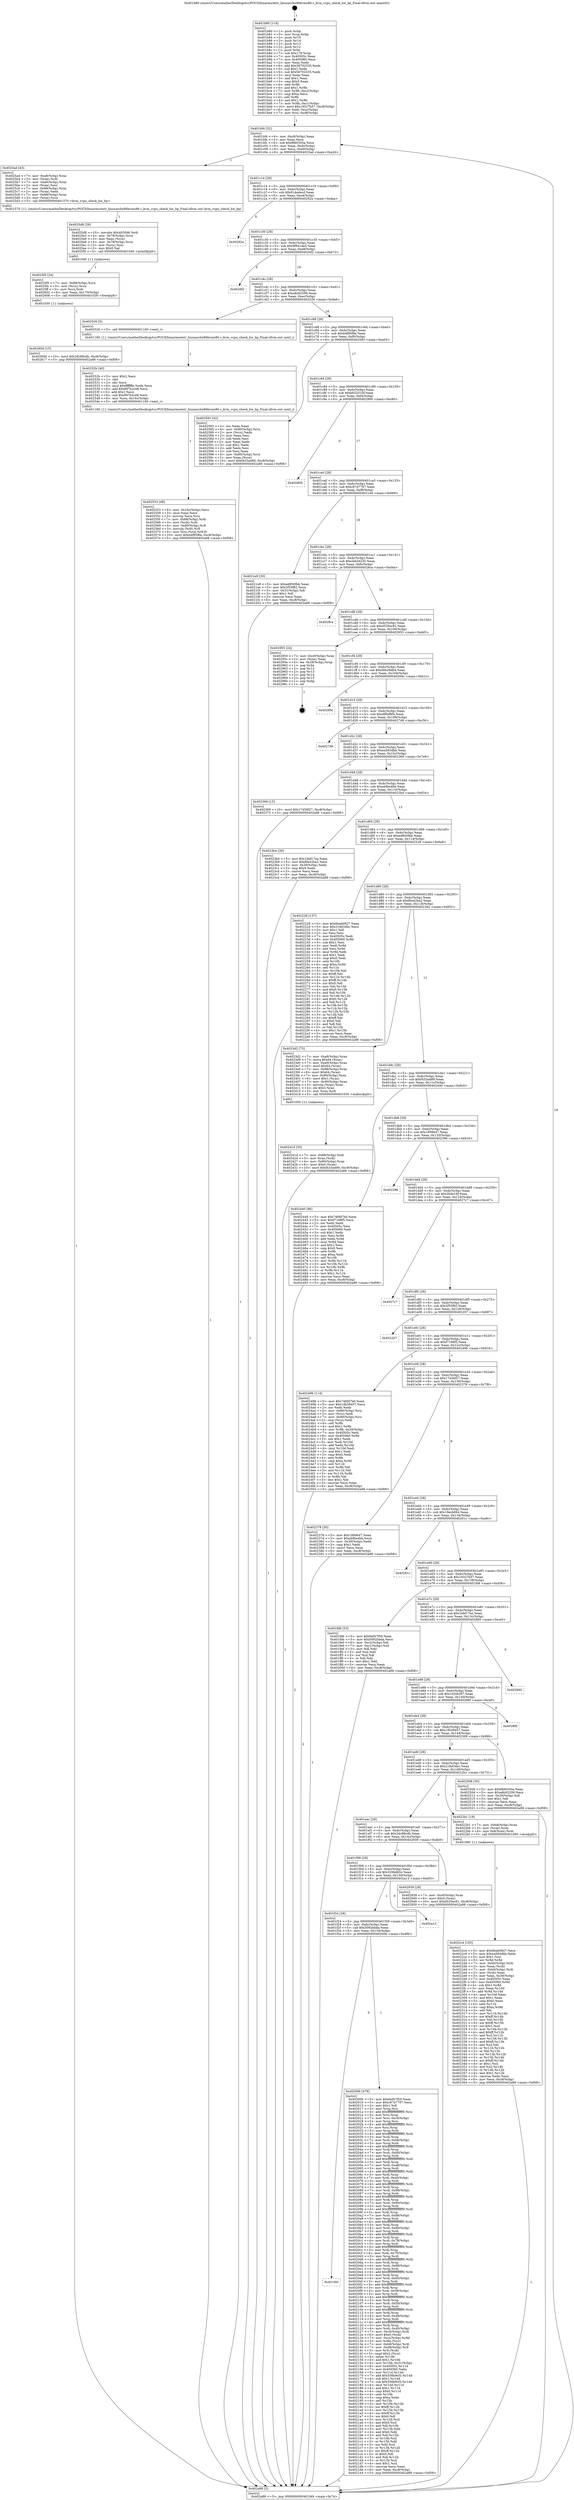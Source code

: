 digraph "0x401b80" {
  label = "0x401b80 (/mnt/c/Users/mathe/Desktop/tcc/POCII/binaries/extr_linuxarchx86kvmx86.c_kvm_vcpu_check_hw_bp_Final-ollvm.out::main(0))"
  labelloc = "t"
  node[shape=record]

  Entry [label="",width=0.3,height=0.3,shape=circle,fillcolor=black,style=filled]
  "0x401bf4" [label="{
     0x401bf4 [32]\l
     | [instrs]\l
     &nbsp;&nbsp;0x401bf4 \<+6\>: mov -0xc8(%rbp),%eax\l
     &nbsp;&nbsp;0x401bfa \<+2\>: mov %eax,%ecx\l
     &nbsp;&nbsp;0x401bfc \<+6\>: sub $0x8fd0350a,%ecx\l
     &nbsp;&nbsp;0x401c02 \<+6\>: mov %eax,-0xdc(%rbp)\l
     &nbsp;&nbsp;0x401c08 \<+6\>: mov %ecx,-0xe0(%rbp)\l
     &nbsp;&nbsp;0x401c0e \<+6\>: je 00000000004025ad \<main+0xa2d\>\l
  }"]
  "0x4025ad" [label="{
     0x4025ad [43]\l
     | [instrs]\l
     &nbsp;&nbsp;0x4025ad \<+7\>: mov -0xa8(%rbp),%rax\l
     &nbsp;&nbsp;0x4025b4 \<+3\>: mov (%rax),%rdi\l
     &nbsp;&nbsp;0x4025b7 \<+7\>: mov -0xa0(%rbp),%rax\l
     &nbsp;&nbsp;0x4025be \<+2\>: mov (%rax),%esi\l
     &nbsp;&nbsp;0x4025c0 \<+7\>: mov -0x98(%rbp),%rax\l
     &nbsp;&nbsp;0x4025c7 \<+2\>: mov (%rax),%edx\l
     &nbsp;&nbsp;0x4025c9 \<+7\>: mov -0x88(%rbp),%rax\l
     &nbsp;&nbsp;0x4025d0 \<+3\>: mov (%rax),%rcx\l
     &nbsp;&nbsp;0x4025d3 \<+5\>: call 0000000000401570 \<kvm_vcpu_check_hw_bp\>\l
     | [calls]\l
     &nbsp;&nbsp;0x401570 \{1\} (/mnt/c/Users/mathe/Desktop/tcc/POCII/binaries/extr_linuxarchx86kvmx86.c_kvm_vcpu_check_hw_bp_Final-ollvm.out::kvm_vcpu_check_hw_bp)\l
  }"]
  "0x401c14" [label="{
     0x401c14 [28]\l
     | [instrs]\l
     &nbsp;&nbsp;0x401c14 \<+5\>: jmp 0000000000401c19 \<main+0x99\>\l
     &nbsp;&nbsp;0x401c19 \<+6\>: mov -0xdc(%rbp),%eax\l
     &nbsp;&nbsp;0x401c1f \<+5\>: sub $0x914edecd,%eax\l
     &nbsp;&nbsp;0x401c24 \<+6\>: mov %eax,-0xe4(%rbp)\l
     &nbsp;&nbsp;0x401c2a \<+6\>: je 000000000040292a \<main+0xdaa\>\l
  }"]
  Exit [label="",width=0.3,height=0.3,shape=circle,fillcolor=black,style=filled,peripheries=2]
  "0x40292a" [label="{
     0x40292a\l
  }", style=dashed]
  "0x401c30" [label="{
     0x401c30 [28]\l
     | [instrs]\l
     &nbsp;&nbsp;0x401c30 \<+5\>: jmp 0000000000401c35 \<main+0xb5\>\l
     &nbsp;&nbsp;0x401c35 \<+6\>: mov -0xdc(%rbp),%eax\l
     &nbsp;&nbsp;0x401c3b \<+5\>: sub $0x9f941da5,%eax\l
     &nbsp;&nbsp;0x401c40 \<+6\>: mov %eax,-0xe8(%rbp)\l
     &nbsp;&nbsp;0x401c46 \<+6\>: je 00000000004026f2 \<main+0xb72\>\l
  }"]
  "0x40260d" [label="{
     0x40260d [15]\l
     | [instrs]\l
     &nbsp;&nbsp;0x40260d \<+10\>: movl $0x2dc88cdb,-0xc8(%rbp)\l
     &nbsp;&nbsp;0x402617 \<+5\>: jmp 0000000000402a88 \<main+0xf08\>\l
  }"]
  "0x4026f2" [label="{
     0x4026f2\l
  }", style=dashed]
  "0x401c4c" [label="{
     0x401c4c [28]\l
     | [instrs]\l
     &nbsp;&nbsp;0x401c4c \<+5\>: jmp 0000000000401c51 \<main+0xd1\>\l
     &nbsp;&nbsp;0x401c51 \<+6\>: mov -0xdc(%rbp),%eax\l
     &nbsp;&nbsp;0x401c57 \<+5\>: sub $0xa8c62299,%eax\l
     &nbsp;&nbsp;0x401c5c \<+6\>: mov %eax,-0xec(%rbp)\l
     &nbsp;&nbsp;0x401c62 \<+6\>: je 0000000000402526 \<main+0x9a6\>\l
  }"]
  "0x4025f5" [label="{
     0x4025f5 [24]\l
     | [instrs]\l
     &nbsp;&nbsp;0x4025f5 \<+7\>: mov -0x88(%rbp),%rcx\l
     &nbsp;&nbsp;0x4025fc \<+3\>: mov (%rcx),%rcx\l
     &nbsp;&nbsp;0x4025ff \<+3\>: mov %rcx,%rdi\l
     &nbsp;&nbsp;0x402602 \<+6\>: mov %eax,-0x170(%rbp)\l
     &nbsp;&nbsp;0x402608 \<+5\>: call 0000000000401030 \<free@plt\>\l
     | [calls]\l
     &nbsp;&nbsp;0x401030 \{1\} (unknown)\l
  }"]
  "0x402526" [label="{
     0x402526 [5]\l
     | [instrs]\l
     &nbsp;&nbsp;0x402526 \<+5\>: call 0000000000401160 \<next_i\>\l
     | [calls]\l
     &nbsp;&nbsp;0x401160 \{1\} (/mnt/c/Users/mathe/Desktop/tcc/POCII/binaries/extr_linuxarchx86kvmx86.c_kvm_vcpu_check_hw_bp_Final-ollvm.out::next_i)\l
  }"]
  "0x401c68" [label="{
     0x401c68 [28]\l
     | [instrs]\l
     &nbsp;&nbsp;0x401c68 \<+5\>: jmp 0000000000401c6d \<main+0xed\>\l
     &nbsp;&nbsp;0x401c6d \<+6\>: mov -0xdc(%rbp),%eax\l
     &nbsp;&nbsp;0x401c73 \<+5\>: sub $0xb4f95f6e,%eax\l
     &nbsp;&nbsp;0x401c78 \<+6\>: mov %eax,-0xf0(%rbp)\l
     &nbsp;&nbsp;0x401c7e \<+6\>: je 0000000000402583 \<main+0xa03\>\l
  }"]
  "0x4025d8" [label="{
     0x4025d8 [29]\l
     | [instrs]\l
     &nbsp;&nbsp;0x4025d8 \<+10\>: movabs $0x4030d6,%rdi\l
     &nbsp;&nbsp;0x4025e2 \<+4\>: mov -0x78(%rbp),%rcx\l
     &nbsp;&nbsp;0x4025e6 \<+2\>: mov %eax,(%rcx)\l
     &nbsp;&nbsp;0x4025e8 \<+4\>: mov -0x78(%rbp),%rcx\l
     &nbsp;&nbsp;0x4025ec \<+2\>: mov (%rcx),%esi\l
     &nbsp;&nbsp;0x4025ee \<+2\>: mov $0x0,%al\l
     &nbsp;&nbsp;0x4025f0 \<+5\>: call 0000000000401040 \<printf@plt\>\l
     | [calls]\l
     &nbsp;&nbsp;0x401040 \{1\} (unknown)\l
  }"]
  "0x402583" [label="{
     0x402583 [42]\l
     | [instrs]\l
     &nbsp;&nbsp;0x402583 \<+2\>: xor %eax,%eax\l
     &nbsp;&nbsp;0x402585 \<+4\>: mov -0x80(%rbp),%rcx\l
     &nbsp;&nbsp;0x402589 \<+2\>: mov (%rcx),%edx\l
     &nbsp;&nbsp;0x40258b \<+2\>: mov %eax,%esi\l
     &nbsp;&nbsp;0x40258d \<+2\>: sub %edx,%esi\l
     &nbsp;&nbsp;0x40258f \<+2\>: mov %eax,%edx\l
     &nbsp;&nbsp;0x402591 \<+3\>: sub $0x1,%edx\l
     &nbsp;&nbsp;0x402594 \<+2\>: add %edx,%esi\l
     &nbsp;&nbsp;0x402596 \<+2\>: sub %esi,%eax\l
     &nbsp;&nbsp;0x402598 \<+4\>: mov -0x80(%rbp),%rcx\l
     &nbsp;&nbsp;0x40259c \<+2\>: mov %eax,(%rcx)\l
     &nbsp;&nbsp;0x40259e \<+10\>: movl $0xf433a489,-0xc8(%rbp)\l
     &nbsp;&nbsp;0x4025a8 \<+5\>: jmp 0000000000402a88 \<main+0xf08\>\l
  }"]
  "0x401c84" [label="{
     0x401c84 [28]\l
     | [instrs]\l
     &nbsp;&nbsp;0x401c84 \<+5\>: jmp 0000000000401c89 \<main+0x109\>\l
     &nbsp;&nbsp;0x401c89 \<+6\>: mov -0xdc(%rbp),%eax\l
     &nbsp;&nbsp;0x401c8f \<+5\>: sub $0xbb32510f,%eax\l
     &nbsp;&nbsp;0x401c94 \<+6\>: mov %eax,-0xf4(%rbp)\l
     &nbsp;&nbsp;0x401c9a \<+6\>: je 0000000000402800 \<main+0xc80\>\l
  }"]
  "0x402553" [label="{
     0x402553 [48]\l
     | [instrs]\l
     &nbsp;&nbsp;0x402553 \<+6\>: mov -0x16c(%rbp),%ecx\l
     &nbsp;&nbsp;0x402559 \<+3\>: imul %eax,%ecx\l
     &nbsp;&nbsp;0x40255c \<+3\>: movslq %ecx,%rsi\l
     &nbsp;&nbsp;0x40255f \<+7\>: mov -0x88(%rbp),%rdi\l
     &nbsp;&nbsp;0x402566 \<+3\>: mov (%rdi),%rdi\l
     &nbsp;&nbsp;0x402569 \<+4\>: mov -0x80(%rbp),%r8\l
     &nbsp;&nbsp;0x40256d \<+3\>: movslq (%r8),%r8\l
     &nbsp;&nbsp;0x402570 \<+4\>: mov %rsi,(%rdi,%r8,8)\l
     &nbsp;&nbsp;0x402574 \<+10\>: movl $0xb4f95f6e,-0xc8(%rbp)\l
     &nbsp;&nbsp;0x40257e \<+5\>: jmp 0000000000402a88 \<main+0xf08\>\l
  }"]
  "0x402800" [label="{
     0x402800\l
  }", style=dashed]
  "0x401ca0" [label="{
     0x401ca0 [28]\l
     | [instrs]\l
     &nbsp;&nbsp;0x401ca0 \<+5\>: jmp 0000000000401ca5 \<main+0x125\>\l
     &nbsp;&nbsp;0x401ca5 \<+6\>: mov -0xdc(%rbp),%eax\l
     &nbsp;&nbsp;0x401cab \<+5\>: sub $0xc87d7797,%eax\l
     &nbsp;&nbsp;0x401cb0 \<+6\>: mov %eax,-0xf8(%rbp)\l
     &nbsp;&nbsp;0x401cb6 \<+6\>: je 00000000004021e9 \<main+0x669\>\l
  }"]
  "0x40252b" [label="{
     0x40252b [40]\l
     | [instrs]\l
     &nbsp;&nbsp;0x40252b \<+5\>: mov $0x2,%ecx\l
     &nbsp;&nbsp;0x402530 \<+1\>: cltd\l
     &nbsp;&nbsp;0x402531 \<+2\>: idiv %ecx\l
     &nbsp;&nbsp;0x402533 \<+6\>: imul $0xfffffffe,%edx,%ecx\l
     &nbsp;&nbsp;0x402539 \<+6\>: add $0x897b2c08,%ecx\l
     &nbsp;&nbsp;0x40253f \<+3\>: add $0x1,%ecx\l
     &nbsp;&nbsp;0x402542 \<+6\>: sub $0x897b2c08,%ecx\l
     &nbsp;&nbsp;0x402548 \<+6\>: mov %ecx,-0x16c(%rbp)\l
     &nbsp;&nbsp;0x40254e \<+5\>: call 0000000000401160 \<next_i\>\l
     | [calls]\l
     &nbsp;&nbsp;0x401160 \{1\} (/mnt/c/Users/mathe/Desktop/tcc/POCII/binaries/extr_linuxarchx86kvmx86.c_kvm_vcpu_check_hw_bp_Final-ollvm.out::next_i)\l
  }"]
  "0x4021e9" [label="{
     0x4021e9 [30]\l
     | [instrs]\l
     &nbsp;&nbsp;0x4021e9 \<+5\>: mov $0xed850fbb,%eax\l
     &nbsp;&nbsp;0x4021ee \<+5\>: mov $0x2f55f82,%ecx\l
     &nbsp;&nbsp;0x4021f3 \<+3\>: mov -0x31(%rbp),%dl\l
     &nbsp;&nbsp;0x4021f6 \<+3\>: test $0x1,%dl\l
     &nbsp;&nbsp;0x4021f9 \<+3\>: cmovne %ecx,%eax\l
     &nbsp;&nbsp;0x4021fc \<+6\>: mov %eax,-0xc8(%rbp)\l
     &nbsp;&nbsp;0x402202 \<+5\>: jmp 0000000000402a88 \<main+0xf08\>\l
  }"]
  "0x401cbc" [label="{
     0x401cbc [28]\l
     | [instrs]\l
     &nbsp;&nbsp;0x401cbc \<+5\>: jmp 0000000000401cc1 \<main+0x141\>\l
     &nbsp;&nbsp;0x401cc1 \<+6\>: mov -0xdc(%rbp),%eax\l
     &nbsp;&nbsp;0x401cc7 \<+5\>: sub $0xcbb54235,%eax\l
     &nbsp;&nbsp;0x401ccc \<+6\>: mov %eax,-0xfc(%rbp)\l
     &nbsp;&nbsp;0x401cd2 \<+6\>: je 00000000004028ca \<main+0xd4a\>\l
  }"]
  "0x40241d" [label="{
     0x40241d [35]\l
     | [instrs]\l
     &nbsp;&nbsp;0x40241d \<+7\>: mov -0x88(%rbp),%rdi\l
     &nbsp;&nbsp;0x402424 \<+3\>: mov %rax,(%rdi)\l
     &nbsp;&nbsp;0x402427 \<+4\>: mov -0x80(%rbp),%rax\l
     &nbsp;&nbsp;0x40242b \<+6\>: movl $0x0,(%rax)\l
     &nbsp;&nbsp;0x402431 \<+10\>: movl $0xf433a489,-0xc8(%rbp)\l
     &nbsp;&nbsp;0x40243b \<+5\>: jmp 0000000000402a88 \<main+0xf08\>\l
  }"]
  "0x4028ca" [label="{
     0x4028ca\l
  }", style=dashed]
  "0x401cd8" [label="{
     0x401cd8 [28]\l
     | [instrs]\l
     &nbsp;&nbsp;0x401cd8 \<+5\>: jmp 0000000000401cdd \<main+0x15d\>\l
     &nbsp;&nbsp;0x401cdd \<+6\>: mov -0xdc(%rbp),%eax\l
     &nbsp;&nbsp;0x401ce3 \<+5\>: sub $0xd535ec81,%eax\l
     &nbsp;&nbsp;0x401ce8 \<+6\>: mov %eax,-0x100(%rbp)\l
     &nbsp;&nbsp;0x401cee \<+6\>: je 0000000000402955 \<main+0xdd5\>\l
  }"]
  "0x4022c4" [label="{
     0x4022c4 [165]\l
     | [instrs]\l
     &nbsp;&nbsp;0x4022c4 \<+5\>: mov $0x6bab0927,%ecx\l
     &nbsp;&nbsp;0x4022c9 \<+5\>: mov $0xea583dbb,%edx\l
     &nbsp;&nbsp;0x4022ce \<+3\>: mov $0x1,%sil\l
     &nbsp;&nbsp;0x4022d1 \<+3\>: xor %r8d,%r8d\l
     &nbsp;&nbsp;0x4022d4 \<+7\>: mov -0xb0(%rbp),%rdi\l
     &nbsp;&nbsp;0x4022db \<+2\>: mov %eax,(%rdi)\l
     &nbsp;&nbsp;0x4022dd \<+7\>: mov -0xb0(%rbp),%rdi\l
     &nbsp;&nbsp;0x4022e4 \<+2\>: mov (%rdi),%eax\l
     &nbsp;&nbsp;0x4022e6 \<+3\>: mov %eax,-0x30(%rbp)\l
     &nbsp;&nbsp;0x4022e9 \<+7\>: mov 0x40505c,%eax\l
     &nbsp;&nbsp;0x4022f0 \<+8\>: mov 0x405060,%r9d\l
     &nbsp;&nbsp;0x4022f8 \<+4\>: sub $0x1,%r8d\l
     &nbsp;&nbsp;0x4022fc \<+3\>: mov %eax,%r10d\l
     &nbsp;&nbsp;0x4022ff \<+3\>: add %r8d,%r10d\l
     &nbsp;&nbsp;0x402302 \<+4\>: imul %r10d,%eax\l
     &nbsp;&nbsp;0x402306 \<+3\>: and $0x1,%eax\l
     &nbsp;&nbsp;0x402309 \<+3\>: cmp $0x0,%eax\l
     &nbsp;&nbsp;0x40230c \<+4\>: sete %r11b\l
     &nbsp;&nbsp;0x402310 \<+4\>: cmp $0xa,%r9d\l
     &nbsp;&nbsp;0x402314 \<+3\>: setl %bl\l
     &nbsp;&nbsp;0x402317 \<+3\>: mov %r11b,%r14b\l
     &nbsp;&nbsp;0x40231a \<+4\>: xor $0xff,%r14b\l
     &nbsp;&nbsp;0x40231e \<+3\>: mov %bl,%r15b\l
     &nbsp;&nbsp;0x402321 \<+4\>: xor $0xff,%r15b\l
     &nbsp;&nbsp;0x402325 \<+4\>: xor $0x1,%sil\l
     &nbsp;&nbsp;0x402329 \<+3\>: mov %r14b,%r12b\l
     &nbsp;&nbsp;0x40232c \<+4\>: and $0xff,%r12b\l
     &nbsp;&nbsp;0x402330 \<+3\>: and %sil,%r11b\l
     &nbsp;&nbsp;0x402333 \<+3\>: mov %r15b,%r13b\l
     &nbsp;&nbsp;0x402336 \<+4\>: and $0xff,%r13b\l
     &nbsp;&nbsp;0x40233a \<+3\>: and %sil,%bl\l
     &nbsp;&nbsp;0x40233d \<+3\>: or %r11b,%r12b\l
     &nbsp;&nbsp;0x402340 \<+3\>: or %bl,%r13b\l
     &nbsp;&nbsp;0x402343 \<+3\>: xor %r13b,%r12b\l
     &nbsp;&nbsp;0x402346 \<+3\>: or %r15b,%r14b\l
     &nbsp;&nbsp;0x402349 \<+4\>: xor $0xff,%r14b\l
     &nbsp;&nbsp;0x40234d \<+4\>: or $0x1,%sil\l
     &nbsp;&nbsp;0x402351 \<+3\>: and %sil,%r14b\l
     &nbsp;&nbsp;0x402354 \<+3\>: or %r14b,%r12b\l
     &nbsp;&nbsp;0x402357 \<+4\>: test $0x1,%r12b\l
     &nbsp;&nbsp;0x40235b \<+3\>: cmovne %edx,%ecx\l
     &nbsp;&nbsp;0x40235e \<+6\>: mov %ecx,-0xc8(%rbp)\l
     &nbsp;&nbsp;0x402364 \<+5\>: jmp 0000000000402a88 \<main+0xf08\>\l
  }"]
  "0x402955" [label="{
     0x402955 [24]\l
     | [instrs]\l
     &nbsp;&nbsp;0x402955 \<+7\>: mov -0xc0(%rbp),%rax\l
     &nbsp;&nbsp;0x40295c \<+2\>: mov (%rax),%eax\l
     &nbsp;&nbsp;0x40295e \<+4\>: lea -0x28(%rbp),%rsp\l
     &nbsp;&nbsp;0x402962 \<+1\>: pop %rbx\l
     &nbsp;&nbsp;0x402963 \<+2\>: pop %r12\l
     &nbsp;&nbsp;0x402965 \<+2\>: pop %r13\l
     &nbsp;&nbsp;0x402967 \<+2\>: pop %r14\l
     &nbsp;&nbsp;0x402969 \<+2\>: pop %r15\l
     &nbsp;&nbsp;0x40296b \<+1\>: pop %rbp\l
     &nbsp;&nbsp;0x40296c \<+1\>: ret\l
  }"]
  "0x401cf4" [label="{
     0x401cf4 [28]\l
     | [instrs]\l
     &nbsp;&nbsp;0x401cf4 \<+5\>: jmp 0000000000401cf9 \<main+0x179\>\l
     &nbsp;&nbsp;0x401cf9 \<+6\>: mov -0xdc(%rbp),%eax\l
     &nbsp;&nbsp;0x401cff \<+5\>: sub $0xd6b28db4,%eax\l
     &nbsp;&nbsp;0x401d04 \<+6\>: mov %eax,-0x104(%rbp)\l
     &nbsp;&nbsp;0x401d0a \<+6\>: je 000000000040269c \<main+0xb1c\>\l
  }"]
  "0x401f40" [label="{
     0x401f40\l
  }", style=dashed]
  "0x40269c" [label="{
     0x40269c\l
  }", style=dashed]
  "0x401d10" [label="{
     0x401d10 [28]\l
     | [instrs]\l
     &nbsp;&nbsp;0x401d10 \<+5\>: jmp 0000000000401d15 \<main+0x195\>\l
     &nbsp;&nbsp;0x401d15 \<+6\>: mov -0xdc(%rbp),%eax\l
     &nbsp;&nbsp;0x401d1b \<+5\>: sub $0xdf0bf8f4,%eax\l
     &nbsp;&nbsp;0x401d20 \<+6\>: mov %eax,-0x108(%rbp)\l
     &nbsp;&nbsp;0x401d26 \<+6\>: je 00000000004027d6 \<main+0xc56\>\l
  }"]
  "0x40200b" [label="{
     0x40200b [478]\l
     | [instrs]\l
     &nbsp;&nbsp;0x40200b \<+5\>: mov $0x6ef47f59,%eax\l
     &nbsp;&nbsp;0x402010 \<+5\>: mov $0xc87d7797,%ecx\l
     &nbsp;&nbsp;0x402015 \<+2\>: mov $0x1,%dl\l
     &nbsp;&nbsp;0x402017 \<+3\>: mov %rsp,%rsi\l
     &nbsp;&nbsp;0x40201a \<+4\>: add $0xfffffffffffffff0,%rsi\l
     &nbsp;&nbsp;0x40201e \<+3\>: mov %rsi,%rsp\l
     &nbsp;&nbsp;0x402021 \<+7\>: mov %rsi,-0xc0(%rbp)\l
     &nbsp;&nbsp;0x402028 \<+3\>: mov %rsp,%rsi\l
     &nbsp;&nbsp;0x40202b \<+4\>: add $0xfffffffffffffff0,%rsi\l
     &nbsp;&nbsp;0x40202f \<+3\>: mov %rsi,%rsp\l
     &nbsp;&nbsp;0x402032 \<+3\>: mov %rsp,%rdi\l
     &nbsp;&nbsp;0x402035 \<+4\>: add $0xfffffffffffffff0,%rdi\l
     &nbsp;&nbsp;0x402039 \<+3\>: mov %rdi,%rsp\l
     &nbsp;&nbsp;0x40203c \<+7\>: mov %rdi,-0xb8(%rbp)\l
     &nbsp;&nbsp;0x402043 \<+3\>: mov %rsp,%rdi\l
     &nbsp;&nbsp;0x402046 \<+4\>: add $0xfffffffffffffff0,%rdi\l
     &nbsp;&nbsp;0x40204a \<+3\>: mov %rdi,%rsp\l
     &nbsp;&nbsp;0x40204d \<+7\>: mov %rdi,-0xb0(%rbp)\l
     &nbsp;&nbsp;0x402054 \<+3\>: mov %rsp,%rdi\l
     &nbsp;&nbsp;0x402057 \<+4\>: add $0xfffffffffffffff0,%rdi\l
     &nbsp;&nbsp;0x40205b \<+3\>: mov %rdi,%rsp\l
     &nbsp;&nbsp;0x40205e \<+7\>: mov %rdi,-0xa8(%rbp)\l
     &nbsp;&nbsp;0x402065 \<+3\>: mov %rsp,%rdi\l
     &nbsp;&nbsp;0x402068 \<+4\>: add $0xfffffffffffffff0,%rdi\l
     &nbsp;&nbsp;0x40206c \<+3\>: mov %rdi,%rsp\l
     &nbsp;&nbsp;0x40206f \<+7\>: mov %rdi,-0xa0(%rbp)\l
     &nbsp;&nbsp;0x402076 \<+3\>: mov %rsp,%rdi\l
     &nbsp;&nbsp;0x402079 \<+4\>: add $0xfffffffffffffff0,%rdi\l
     &nbsp;&nbsp;0x40207d \<+3\>: mov %rdi,%rsp\l
     &nbsp;&nbsp;0x402080 \<+7\>: mov %rdi,-0x98(%rbp)\l
     &nbsp;&nbsp;0x402087 \<+3\>: mov %rsp,%rdi\l
     &nbsp;&nbsp;0x40208a \<+4\>: add $0xfffffffffffffff0,%rdi\l
     &nbsp;&nbsp;0x40208e \<+3\>: mov %rdi,%rsp\l
     &nbsp;&nbsp;0x402091 \<+7\>: mov %rdi,-0x90(%rbp)\l
     &nbsp;&nbsp;0x402098 \<+3\>: mov %rsp,%rdi\l
     &nbsp;&nbsp;0x40209b \<+4\>: add $0xfffffffffffffff0,%rdi\l
     &nbsp;&nbsp;0x40209f \<+3\>: mov %rdi,%rsp\l
     &nbsp;&nbsp;0x4020a2 \<+7\>: mov %rdi,-0x88(%rbp)\l
     &nbsp;&nbsp;0x4020a9 \<+3\>: mov %rsp,%rdi\l
     &nbsp;&nbsp;0x4020ac \<+4\>: add $0xfffffffffffffff0,%rdi\l
     &nbsp;&nbsp;0x4020b0 \<+3\>: mov %rdi,%rsp\l
     &nbsp;&nbsp;0x4020b3 \<+4\>: mov %rdi,-0x80(%rbp)\l
     &nbsp;&nbsp;0x4020b7 \<+3\>: mov %rsp,%rdi\l
     &nbsp;&nbsp;0x4020ba \<+4\>: add $0xfffffffffffffff0,%rdi\l
     &nbsp;&nbsp;0x4020be \<+3\>: mov %rdi,%rsp\l
     &nbsp;&nbsp;0x4020c1 \<+4\>: mov %rdi,-0x78(%rbp)\l
     &nbsp;&nbsp;0x4020c5 \<+3\>: mov %rsp,%rdi\l
     &nbsp;&nbsp;0x4020c8 \<+4\>: add $0xfffffffffffffff0,%rdi\l
     &nbsp;&nbsp;0x4020cc \<+3\>: mov %rdi,%rsp\l
     &nbsp;&nbsp;0x4020cf \<+4\>: mov %rdi,-0x70(%rbp)\l
     &nbsp;&nbsp;0x4020d3 \<+3\>: mov %rsp,%rdi\l
     &nbsp;&nbsp;0x4020d6 \<+4\>: add $0xfffffffffffffff0,%rdi\l
     &nbsp;&nbsp;0x4020da \<+3\>: mov %rdi,%rsp\l
     &nbsp;&nbsp;0x4020dd \<+4\>: mov %rdi,-0x68(%rbp)\l
     &nbsp;&nbsp;0x4020e1 \<+3\>: mov %rsp,%rdi\l
     &nbsp;&nbsp;0x4020e4 \<+4\>: add $0xfffffffffffffff0,%rdi\l
     &nbsp;&nbsp;0x4020e8 \<+3\>: mov %rdi,%rsp\l
     &nbsp;&nbsp;0x4020eb \<+4\>: mov %rdi,-0x60(%rbp)\l
     &nbsp;&nbsp;0x4020ef \<+3\>: mov %rsp,%rdi\l
     &nbsp;&nbsp;0x4020f2 \<+4\>: add $0xfffffffffffffff0,%rdi\l
     &nbsp;&nbsp;0x4020f6 \<+3\>: mov %rdi,%rsp\l
     &nbsp;&nbsp;0x4020f9 \<+4\>: mov %rdi,-0x58(%rbp)\l
     &nbsp;&nbsp;0x4020fd \<+3\>: mov %rsp,%rdi\l
     &nbsp;&nbsp;0x402100 \<+4\>: add $0xfffffffffffffff0,%rdi\l
     &nbsp;&nbsp;0x402104 \<+3\>: mov %rdi,%rsp\l
     &nbsp;&nbsp;0x402107 \<+4\>: mov %rdi,-0x50(%rbp)\l
     &nbsp;&nbsp;0x40210b \<+3\>: mov %rsp,%rdi\l
     &nbsp;&nbsp;0x40210e \<+4\>: add $0xfffffffffffffff0,%rdi\l
     &nbsp;&nbsp;0x402112 \<+3\>: mov %rdi,%rsp\l
     &nbsp;&nbsp;0x402115 \<+4\>: mov %rdi,-0x48(%rbp)\l
     &nbsp;&nbsp;0x402119 \<+3\>: mov %rsp,%rdi\l
     &nbsp;&nbsp;0x40211c \<+4\>: add $0xfffffffffffffff0,%rdi\l
     &nbsp;&nbsp;0x402120 \<+3\>: mov %rdi,%rsp\l
     &nbsp;&nbsp;0x402123 \<+4\>: mov %rdi,-0x40(%rbp)\l
     &nbsp;&nbsp;0x402127 \<+7\>: mov -0xc0(%rbp),%rdi\l
     &nbsp;&nbsp;0x40212e \<+6\>: movl $0x0,(%rdi)\l
     &nbsp;&nbsp;0x402134 \<+7\>: mov -0xcc(%rbp),%r8d\l
     &nbsp;&nbsp;0x40213b \<+3\>: mov %r8d,(%rsi)\l
     &nbsp;&nbsp;0x40213e \<+7\>: mov -0xb8(%rbp),%rdi\l
     &nbsp;&nbsp;0x402145 \<+7\>: mov -0xd8(%rbp),%r9\l
     &nbsp;&nbsp;0x40214c \<+3\>: mov %r9,(%rdi)\l
     &nbsp;&nbsp;0x40214f \<+3\>: cmpl $0x2,(%rsi)\l
     &nbsp;&nbsp;0x402152 \<+4\>: setne %r10b\l
     &nbsp;&nbsp;0x402156 \<+4\>: and $0x1,%r10b\l
     &nbsp;&nbsp;0x40215a \<+4\>: mov %r10b,-0x31(%rbp)\l
     &nbsp;&nbsp;0x40215e \<+8\>: mov 0x40505c,%r11d\l
     &nbsp;&nbsp;0x402166 \<+7\>: mov 0x405060,%ebx\l
     &nbsp;&nbsp;0x40216d \<+3\>: mov %r11d,%r14d\l
     &nbsp;&nbsp;0x402170 \<+7\>: add $0x556b9cf3,%r14d\l
     &nbsp;&nbsp;0x402177 \<+4\>: sub $0x1,%r14d\l
     &nbsp;&nbsp;0x40217b \<+7\>: sub $0x556b9cf3,%r14d\l
     &nbsp;&nbsp;0x402182 \<+4\>: imul %r14d,%r11d\l
     &nbsp;&nbsp;0x402186 \<+4\>: and $0x1,%r11d\l
     &nbsp;&nbsp;0x40218a \<+4\>: cmp $0x0,%r11d\l
     &nbsp;&nbsp;0x40218e \<+4\>: sete %r10b\l
     &nbsp;&nbsp;0x402192 \<+3\>: cmp $0xa,%ebx\l
     &nbsp;&nbsp;0x402195 \<+4\>: setl %r15b\l
     &nbsp;&nbsp;0x402199 \<+3\>: mov %r10b,%r12b\l
     &nbsp;&nbsp;0x40219c \<+4\>: xor $0xff,%r12b\l
     &nbsp;&nbsp;0x4021a0 \<+3\>: mov %r15b,%r13b\l
     &nbsp;&nbsp;0x4021a3 \<+4\>: xor $0xff,%r13b\l
     &nbsp;&nbsp;0x4021a7 \<+3\>: xor $0x0,%dl\l
     &nbsp;&nbsp;0x4021aa \<+3\>: mov %r12b,%sil\l
     &nbsp;&nbsp;0x4021ad \<+4\>: and $0x0,%sil\l
     &nbsp;&nbsp;0x4021b1 \<+3\>: and %dl,%r10b\l
     &nbsp;&nbsp;0x4021b4 \<+3\>: mov %r13b,%dil\l
     &nbsp;&nbsp;0x4021b7 \<+4\>: and $0x0,%dil\l
     &nbsp;&nbsp;0x4021bb \<+3\>: and %dl,%r15b\l
     &nbsp;&nbsp;0x4021be \<+3\>: or %r10b,%sil\l
     &nbsp;&nbsp;0x4021c1 \<+3\>: or %r15b,%dil\l
     &nbsp;&nbsp;0x4021c4 \<+3\>: xor %dil,%sil\l
     &nbsp;&nbsp;0x4021c7 \<+3\>: or %r13b,%r12b\l
     &nbsp;&nbsp;0x4021ca \<+4\>: xor $0xff,%r12b\l
     &nbsp;&nbsp;0x4021ce \<+3\>: or $0x0,%dl\l
     &nbsp;&nbsp;0x4021d1 \<+3\>: and %dl,%r12b\l
     &nbsp;&nbsp;0x4021d4 \<+3\>: or %r12b,%sil\l
     &nbsp;&nbsp;0x4021d7 \<+4\>: test $0x1,%sil\l
     &nbsp;&nbsp;0x4021db \<+3\>: cmovne %ecx,%eax\l
     &nbsp;&nbsp;0x4021de \<+6\>: mov %eax,-0xc8(%rbp)\l
     &nbsp;&nbsp;0x4021e4 \<+5\>: jmp 0000000000402a88 \<main+0xf08\>\l
  }"]
  "0x4027d6" [label="{
     0x4027d6\l
  }", style=dashed]
  "0x401d2c" [label="{
     0x401d2c [28]\l
     | [instrs]\l
     &nbsp;&nbsp;0x401d2c \<+5\>: jmp 0000000000401d31 \<main+0x1b1\>\l
     &nbsp;&nbsp;0x401d31 \<+6\>: mov -0xdc(%rbp),%eax\l
     &nbsp;&nbsp;0x401d37 \<+5\>: sub $0xea583dbb,%eax\l
     &nbsp;&nbsp;0x401d3c \<+6\>: mov %eax,-0x10c(%rbp)\l
     &nbsp;&nbsp;0x401d42 \<+6\>: je 0000000000402369 \<main+0x7e9\>\l
  }"]
  "0x401f24" [label="{
     0x401f24 [28]\l
     | [instrs]\l
     &nbsp;&nbsp;0x401f24 \<+5\>: jmp 0000000000401f29 \<main+0x3a9\>\l
     &nbsp;&nbsp;0x401f29 \<+6\>: mov -0xdc(%rbp),%eax\l
     &nbsp;&nbsp;0x401f2f \<+5\>: sub $0x5092bbda,%eax\l
     &nbsp;&nbsp;0x401f34 \<+6\>: mov %eax,-0x154(%rbp)\l
     &nbsp;&nbsp;0x401f3a \<+6\>: je 000000000040200b \<main+0x48b\>\l
  }"]
  "0x402369" [label="{
     0x402369 [15]\l
     | [instrs]\l
     &nbsp;&nbsp;0x402369 \<+10\>: movl $0x17456f27,-0xc8(%rbp)\l
     &nbsp;&nbsp;0x402373 \<+5\>: jmp 0000000000402a88 \<main+0xf08\>\l
  }"]
  "0x401d48" [label="{
     0x401d48 [28]\l
     | [instrs]\l
     &nbsp;&nbsp;0x401d48 \<+5\>: jmp 0000000000401d4d \<main+0x1cd\>\l
     &nbsp;&nbsp;0x401d4d \<+6\>: mov -0xdc(%rbp),%eax\l
     &nbsp;&nbsp;0x401d53 \<+5\>: sub $0xebfbe4bb,%eax\l
     &nbsp;&nbsp;0x401d58 \<+6\>: mov %eax,-0x110(%rbp)\l
     &nbsp;&nbsp;0x401d5e \<+6\>: je 00000000004023b4 \<main+0x834\>\l
  }"]
  "0x402a13" [label="{
     0x402a13\l
  }", style=dashed]
  "0x4023b4" [label="{
     0x4023b4 [30]\l
     | [instrs]\l
     &nbsp;&nbsp;0x4023b4 \<+5\>: mov $0x1bbf17ea,%eax\l
     &nbsp;&nbsp;0x4023b9 \<+5\>: mov $0xf0e42ba2,%ecx\l
     &nbsp;&nbsp;0x4023be \<+3\>: mov -0x30(%rbp),%edx\l
     &nbsp;&nbsp;0x4023c1 \<+3\>: cmp $0x0,%edx\l
     &nbsp;&nbsp;0x4023c4 \<+3\>: cmove %ecx,%eax\l
     &nbsp;&nbsp;0x4023c7 \<+6\>: mov %eax,-0xc8(%rbp)\l
     &nbsp;&nbsp;0x4023cd \<+5\>: jmp 0000000000402a88 \<main+0xf08\>\l
  }"]
  "0x401d64" [label="{
     0x401d64 [28]\l
     | [instrs]\l
     &nbsp;&nbsp;0x401d64 \<+5\>: jmp 0000000000401d69 \<main+0x1e9\>\l
     &nbsp;&nbsp;0x401d69 \<+6\>: mov -0xdc(%rbp),%eax\l
     &nbsp;&nbsp;0x401d6f \<+5\>: sub $0xed850fbb,%eax\l
     &nbsp;&nbsp;0x401d74 \<+6\>: mov %eax,-0x114(%rbp)\l
     &nbsp;&nbsp;0x401d7a \<+6\>: je 0000000000402228 \<main+0x6a8\>\l
  }"]
  "0x401f08" [label="{
     0x401f08 [28]\l
     | [instrs]\l
     &nbsp;&nbsp;0x401f08 \<+5\>: jmp 0000000000401f0d \<main+0x38d\>\l
     &nbsp;&nbsp;0x401f0d \<+6\>: mov -0xdc(%rbp),%eax\l
     &nbsp;&nbsp;0x401f13 \<+5\>: sub $0x329bdb5c,%eax\l
     &nbsp;&nbsp;0x401f18 \<+6\>: mov %eax,-0x150(%rbp)\l
     &nbsp;&nbsp;0x401f1e \<+6\>: je 0000000000402a13 \<main+0xe93\>\l
  }"]
  "0x402228" [label="{
     0x402228 [137]\l
     | [instrs]\l
     &nbsp;&nbsp;0x402228 \<+5\>: mov $0x6bab0927,%eax\l
     &nbsp;&nbsp;0x40222d \<+5\>: mov $0x218d34bc,%ecx\l
     &nbsp;&nbsp;0x402232 \<+2\>: mov $0x1,%dl\l
     &nbsp;&nbsp;0x402234 \<+2\>: xor %esi,%esi\l
     &nbsp;&nbsp;0x402236 \<+7\>: mov 0x40505c,%edi\l
     &nbsp;&nbsp;0x40223d \<+8\>: mov 0x405060,%r8d\l
     &nbsp;&nbsp;0x402245 \<+3\>: sub $0x1,%esi\l
     &nbsp;&nbsp;0x402248 \<+3\>: mov %edi,%r9d\l
     &nbsp;&nbsp;0x40224b \<+3\>: add %esi,%r9d\l
     &nbsp;&nbsp;0x40224e \<+4\>: imul %r9d,%edi\l
     &nbsp;&nbsp;0x402252 \<+3\>: and $0x1,%edi\l
     &nbsp;&nbsp;0x402255 \<+3\>: cmp $0x0,%edi\l
     &nbsp;&nbsp;0x402258 \<+4\>: sete %r10b\l
     &nbsp;&nbsp;0x40225c \<+4\>: cmp $0xa,%r8d\l
     &nbsp;&nbsp;0x402260 \<+4\>: setl %r11b\l
     &nbsp;&nbsp;0x402264 \<+3\>: mov %r10b,%bl\l
     &nbsp;&nbsp;0x402267 \<+3\>: xor $0xff,%bl\l
     &nbsp;&nbsp;0x40226a \<+3\>: mov %r11b,%r14b\l
     &nbsp;&nbsp;0x40226d \<+4\>: xor $0xff,%r14b\l
     &nbsp;&nbsp;0x402271 \<+3\>: xor $0x0,%dl\l
     &nbsp;&nbsp;0x402274 \<+3\>: mov %bl,%r15b\l
     &nbsp;&nbsp;0x402277 \<+4\>: and $0x0,%r15b\l
     &nbsp;&nbsp;0x40227b \<+3\>: and %dl,%r10b\l
     &nbsp;&nbsp;0x40227e \<+3\>: mov %r14b,%r12b\l
     &nbsp;&nbsp;0x402281 \<+4\>: and $0x0,%r12b\l
     &nbsp;&nbsp;0x402285 \<+3\>: and %dl,%r11b\l
     &nbsp;&nbsp;0x402288 \<+3\>: or %r10b,%r15b\l
     &nbsp;&nbsp;0x40228b \<+3\>: or %r11b,%r12b\l
     &nbsp;&nbsp;0x40228e \<+3\>: xor %r12b,%r15b\l
     &nbsp;&nbsp;0x402291 \<+3\>: or %r14b,%bl\l
     &nbsp;&nbsp;0x402294 \<+3\>: xor $0xff,%bl\l
     &nbsp;&nbsp;0x402297 \<+3\>: or $0x0,%dl\l
     &nbsp;&nbsp;0x40229a \<+2\>: and %dl,%bl\l
     &nbsp;&nbsp;0x40229c \<+3\>: or %bl,%r15b\l
     &nbsp;&nbsp;0x40229f \<+4\>: test $0x1,%r15b\l
     &nbsp;&nbsp;0x4022a3 \<+3\>: cmovne %ecx,%eax\l
     &nbsp;&nbsp;0x4022a6 \<+6\>: mov %eax,-0xc8(%rbp)\l
     &nbsp;&nbsp;0x4022ac \<+5\>: jmp 0000000000402a88 \<main+0xf08\>\l
  }"]
  "0x401d80" [label="{
     0x401d80 [28]\l
     | [instrs]\l
     &nbsp;&nbsp;0x401d80 \<+5\>: jmp 0000000000401d85 \<main+0x205\>\l
     &nbsp;&nbsp;0x401d85 \<+6\>: mov -0xdc(%rbp),%eax\l
     &nbsp;&nbsp;0x401d8b \<+5\>: sub $0xf0e42ba2,%eax\l
     &nbsp;&nbsp;0x401d90 \<+6\>: mov %eax,-0x118(%rbp)\l
     &nbsp;&nbsp;0x401d96 \<+6\>: je 00000000004023d2 \<main+0x852\>\l
  }"]
  "0x402939" [label="{
     0x402939 [28]\l
     | [instrs]\l
     &nbsp;&nbsp;0x402939 \<+7\>: mov -0xc0(%rbp),%rax\l
     &nbsp;&nbsp;0x402940 \<+6\>: movl $0x0,(%rax)\l
     &nbsp;&nbsp;0x402946 \<+10\>: movl $0xd535ec81,-0xc8(%rbp)\l
     &nbsp;&nbsp;0x402950 \<+5\>: jmp 0000000000402a88 \<main+0xf08\>\l
  }"]
  "0x4023d2" [label="{
     0x4023d2 [75]\l
     | [instrs]\l
     &nbsp;&nbsp;0x4023d2 \<+7\>: mov -0xa8(%rbp),%rax\l
     &nbsp;&nbsp;0x4023d9 \<+7\>: movq $0x64,(%rax)\l
     &nbsp;&nbsp;0x4023e0 \<+7\>: mov -0xa0(%rbp),%rax\l
     &nbsp;&nbsp;0x4023e7 \<+6\>: movl $0x64,(%rax)\l
     &nbsp;&nbsp;0x4023ed \<+7\>: mov -0x98(%rbp),%rax\l
     &nbsp;&nbsp;0x4023f4 \<+6\>: movl $0x64,(%rax)\l
     &nbsp;&nbsp;0x4023fa \<+7\>: mov -0x90(%rbp),%rax\l
     &nbsp;&nbsp;0x402401 \<+6\>: movl $0x1,(%rax)\l
     &nbsp;&nbsp;0x402407 \<+7\>: mov -0x90(%rbp),%rax\l
     &nbsp;&nbsp;0x40240e \<+3\>: movslq (%rax),%rax\l
     &nbsp;&nbsp;0x402411 \<+4\>: shl $0x3,%rax\l
     &nbsp;&nbsp;0x402415 \<+3\>: mov %rax,%rdi\l
     &nbsp;&nbsp;0x402418 \<+5\>: call 0000000000401050 \<malloc@plt\>\l
     | [calls]\l
     &nbsp;&nbsp;0x401050 \{1\} (unknown)\l
  }"]
  "0x401d9c" [label="{
     0x401d9c [28]\l
     | [instrs]\l
     &nbsp;&nbsp;0x401d9c \<+5\>: jmp 0000000000401da1 \<main+0x221\>\l
     &nbsp;&nbsp;0x401da1 \<+6\>: mov -0xdc(%rbp),%eax\l
     &nbsp;&nbsp;0x401da7 \<+5\>: sub $0xf433a489,%eax\l
     &nbsp;&nbsp;0x401dac \<+6\>: mov %eax,-0x11c(%rbp)\l
     &nbsp;&nbsp;0x401db2 \<+6\>: je 0000000000402440 \<main+0x8c0\>\l
  }"]
  "0x401eec" [label="{
     0x401eec [28]\l
     | [instrs]\l
     &nbsp;&nbsp;0x401eec \<+5\>: jmp 0000000000401ef1 \<main+0x371\>\l
     &nbsp;&nbsp;0x401ef1 \<+6\>: mov -0xdc(%rbp),%eax\l
     &nbsp;&nbsp;0x401ef7 \<+5\>: sub $0x2dc88cdb,%eax\l
     &nbsp;&nbsp;0x401efc \<+6\>: mov %eax,-0x14c(%rbp)\l
     &nbsp;&nbsp;0x401f02 \<+6\>: je 0000000000402939 \<main+0xdb9\>\l
  }"]
  "0x402440" [label="{
     0x402440 [86]\l
     | [instrs]\l
     &nbsp;&nbsp;0x402440 \<+5\>: mov $0x746fd7b0,%eax\l
     &nbsp;&nbsp;0x402445 \<+5\>: mov $0xf7168f5,%ecx\l
     &nbsp;&nbsp;0x40244a \<+2\>: xor %edx,%edx\l
     &nbsp;&nbsp;0x40244c \<+7\>: mov 0x40505c,%esi\l
     &nbsp;&nbsp;0x402453 \<+7\>: mov 0x405060,%edi\l
     &nbsp;&nbsp;0x40245a \<+3\>: sub $0x1,%edx\l
     &nbsp;&nbsp;0x40245d \<+3\>: mov %esi,%r8d\l
     &nbsp;&nbsp;0x402460 \<+3\>: add %edx,%r8d\l
     &nbsp;&nbsp;0x402463 \<+4\>: imul %r8d,%esi\l
     &nbsp;&nbsp;0x402467 \<+3\>: and $0x1,%esi\l
     &nbsp;&nbsp;0x40246a \<+3\>: cmp $0x0,%esi\l
     &nbsp;&nbsp;0x40246d \<+4\>: sete %r9b\l
     &nbsp;&nbsp;0x402471 \<+3\>: cmp $0xa,%edi\l
     &nbsp;&nbsp;0x402474 \<+4\>: setl %r10b\l
     &nbsp;&nbsp;0x402478 \<+3\>: mov %r9b,%r11b\l
     &nbsp;&nbsp;0x40247b \<+3\>: and %r10b,%r11b\l
     &nbsp;&nbsp;0x40247e \<+3\>: xor %r10b,%r9b\l
     &nbsp;&nbsp;0x402481 \<+3\>: or %r9b,%r11b\l
     &nbsp;&nbsp;0x402484 \<+4\>: test $0x1,%r11b\l
     &nbsp;&nbsp;0x402488 \<+3\>: cmovne %ecx,%eax\l
     &nbsp;&nbsp;0x40248b \<+6\>: mov %eax,-0xc8(%rbp)\l
     &nbsp;&nbsp;0x402491 \<+5\>: jmp 0000000000402a88 \<main+0xf08\>\l
  }"]
  "0x401db8" [label="{
     0x401db8 [28]\l
     | [instrs]\l
     &nbsp;&nbsp;0x401db8 \<+5\>: jmp 0000000000401dbd \<main+0x23d\>\l
     &nbsp;&nbsp;0x401dbd \<+6\>: mov -0xdc(%rbp),%eax\l
     &nbsp;&nbsp;0x401dc3 \<+5\>: sub $0x1899b47,%eax\l
     &nbsp;&nbsp;0x401dc8 \<+6\>: mov %eax,-0x120(%rbp)\l
     &nbsp;&nbsp;0x401dce \<+6\>: je 0000000000402396 \<main+0x816\>\l
  }"]
  "0x4022b1" [label="{
     0x4022b1 [19]\l
     | [instrs]\l
     &nbsp;&nbsp;0x4022b1 \<+7\>: mov -0xb8(%rbp),%rax\l
     &nbsp;&nbsp;0x4022b8 \<+3\>: mov (%rax),%rax\l
     &nbsp;&nbsp;0x4022bb \<+4\>: mov 0x8(%rax),%rdi\l
     &nbsp;&nbsp;0x4022bf \<+5\>: call 0000000000401060 \<atoi@plt\>\l
     | [calls]\l
     &nbsp;&nbsp;0x401060 \{1\} (unknown)\l
  }"]
  "0x402396" [label="{
     0x402396\l
  }", style=dashed]
  "0x401dd4" [label="{
     0x401dd4 [28]\l
     | [instrs]\l
     &nbsp;&nbsp;0x401dd4 \<+5\>: jmp 0000000000401dd9 \<main+0x259\>\l
     &nbsp;&nbsp;0x401dd9 \<+6\>: mov -0xdc(%rbp),%eax\l
     &nbsp;&nbsp;0x401ddf \<+5\>: sub $0x264e16f,%eax\l
     &nbsp;&nbsp;0x401de4 \<+6\>: mov %eax,-0x124(%rbp)\l
     &nbsp;&nbsp;0x401dea \<+6\>: je 00000000004027c7 \<main+0xc47\>\l
  }"]
  "0x401ed0" [label="{
     0x401ed0 [28]\l
     | [instrs]\l
     &nbsp;&nbsp;0x401ed0 \<+5\>: jmp 0000000000401ed5 \<main+0x355\>\l
     &nbsp;&nbsp;0x401ed5 \<+6\>: mov -0xdc(%rbp),%eax\l
     &nbsp;&nbsp;0x401edb \<+5\>: sub $0x218d34bc,%eax\l
     &nbsp;&nbsp;0x401ee0 \<+6\>: mov %eax,-0x148(%rbp)\l
     &nbsp;&nbsp;0x401ee6 \<+6\>: je 00000000004022b1 \<main+0x731\>\l
  }"]
  "0x4027c7" [label="{
     0x4027c7\l
  }", style=dashed]
  "0x401df0" [label="{
     0x401df0 [28]\l
     | [instrs]\l
     &nbsp;&nbsp;0x401df0 \<+5\>: jmp 0000000000401df5 \<main+0x275\>\l
     &nbsp;&nbsp;0x401df5 \<+6\>: mov -0xdc(%rbp),%eax\l
     &nbsp;&nbsp;0x401dfb \<+5\>: sub $0x2f55f82,%eax\l
     &nbsp;&nbsp;0x401e00 \<+6\>: mov %eax,-0x128(%rbp)\l
     &nbsp;&nbsp;0x401e06 \<+6\>: je 0000000000402207 \<main+0x687\>\l
  }"]
  "0x402508" [label="{
     0x402508 [30]\l
     | [instrs]\l
     &nbsp;&nbsp;0x402508 \<+5\>: mov $0x8fd0350a,%eax\l
     &nbsp;&nbsp;0x40250d \<+5\>: mov $0xa8c62299,%ecx\l
     &nbsp;&nbsp;0x402512 \<+3\>: mov -0x29(%rbp),%dl\l
     &nbsp;&nbsp;0x402515 \<+3\>: test $0x1,%dl\l
     &nbsp;&nbsp;0x402518 \<+3\>: cmovne %ecx,%eax\l
     &nbsp;&nbsp;0x40251b \<+6\>: mov %eax,-0xc8(%rbp)\l
     &nbsp;&nbsp;0x402521 \<+5\>: jmp 0000000000402a88 \<main+0xf08\>\l
  }"]
  "0x402207" [label="{
     0x402207\l
  }", style=dashed]
  "0x401e0c" [label="{
     0x401e0c [28]\l
     | [instrs]\l
     &nbsp;&nbsp;0x401e0c \<+5\>: jmp 0000000000401e11 \<main+0x291\>\l
     &nbsp;&nbsp;0x401e11 \<+6\>: mov -0xdc(%rbp),%eax\l
     &nbsp;&nbsp;0x401e17 \<+5\>: sub $0xf7168f5,%eax\l
     &nbsp;&nbsp;0x401e1c \<+6\>: mov %eax,-0x12c(%rbp)\l
     &nbsp;&nbsp;0x401e22 \<+6\>: je 0000000000402496 \<main+0x916\>\l
  }"]
  "0x401eb4" [label="{
     0x401eb4 [28]\l
     | [instrs]\l
     &nbsp;&nbsp;0x401eb4 \<+5\>: jmp 0000000000401eb9 \<main+0x339\>\l
     &nbsp;&nbsp;0x401eb9 \<+6\>: mov -0xdc(%rbp),%eax\l
     &nbsp;&nbsp;0x401ebf \<+5\>: sub $0x1db38457,%eax\l
     &nbsp;&nbsp;0x401ec4 \<+6\>: mov %eax,-0x144(%rbp)\l
     &nbsp;&nbsp;0x401eca \<+6\>: je 0000000000402508 \<main+0x988\>\l
  }"]
  "0x402496" [label="{
     0x402496 [114]\l
     | [instrs]\l
     &nbsp;&nbsp;0x402496 \<+5\>: mov $0x746fd7b0,%eax\l
     &nbsp;&nbsp;0x40249b \<+5\>: mov $0x1db38457,%ecx\l
     &nbsp;&nbsp;0x4024a0 \<+2\>: xor %edx,%edx\l
     &nbsp;&nbsp;0x4024a2 \<+4\>: mov -0x80(%rbp),%rsi\l
     &nbsp;&nbsp;0x4024a6 \<+2\>: mov (%rsi),%edi\l
     &nbsp;&nbsp;0x4024a8 \<+7\>: mov -0x90(%rbp),%rsi\l
     &nbsp;&nbsp;0x4024af \<+2\>: cmp (%rsi),%edi\l
     &nbsp;&nbsp;0x4024b1 \<+4\>: setl %r8b\l
     &nbsp;&nbsp;0x4024b5 \<+4\>: and $0x1,%r8b\l
     &nbsp;&nbsp;0x4024b9 \<+4\>: mov %r8b,-0x29(%rbp)\l
     &nbsp;&nbsp;0x4024bd \<+7\>: mov 0x40505c,%edi\l
     &nbsp;&nbsp;0x4024c4 \<+8\>: mov 0x405060,%r9d\l
     &nbsp;&nbsp;0x4024cc \<+3\>: sub $0x1,%edx\l
     &nbsp;&nbsp;0x4024cf \<+3\>: mov %edi,%r10d\l
     &nbsp;&nbsp;0x4024d2 \<+3\>: add %edx,%r10d\l
     &nbsp;&nbsp;0x4024d5 \<+4\>: imul %r10d,%edi\l
     &nbsp;&nbsp;0x4024d9 \<+3\>: and $0x1,%edi\l
     &nbsp;&nbsp;0x4024dc \<+3\>: cmp $0x0,%edi\l
     &nbsp;&nbsp;0x4024df \<+4\>: sete %r8b\l
     &nbsp;&nbsp;0x4024e3 \<+4\>: cmp $0xa,%r9d\l
     &nbsp;&nbsp;0x4024e7 \<+4\>: setl %r11b\l
     &nbsp;&nbsp;0x4024eb \<+3\>: mov %r8b,%bl\l
     &nbsp;&nbsp;0x4024ee \<+3\>: and %r11b,%bl\l
     &nbsp;&nbsp;0x4024f1 \<+3\>: xor %r11b,%r8b\l
     &nbsp;&nbsp;0x4024f4 \<+3\>: or %r8b,%bl\l
     &nbsp;&nbsp;0x4024f7 \<+3\>: test $0x1,%bl\l
     &nbsp;&nbsp;0x4024fa \<+3\>: cmovne %ecx,%eax\l
     &nbsp;&nbsp;0x4024fd \<+6\>: mov %eax,-0xc8(%rbp)\l
     &nbsp;&nbsp;0x402503 \<+5\>: jmp 0000000000402a88 \<main+0xf08\>\l
  }"]
  "0x401e28" [label="{
     0x401e28 [28]\l
     | [instrs]\l
     &nbsp;&nbsp;0x401e28 \<+5\>: jmp 0000000000401e2d \<main+0x2ad\>\l
     &nbsp;&nbsp;0x401e2d \<+6\>: mov -0xdc(%rbp),%eax\l
     &nbsp;&nbsp;0x401e33 \<+5\>: sub $0x17456f27,%eax\l
     &nbsp;&nbsp;0x401e38 \<+6\>: mov %eax,-0x130(%rbp)\l
     &nbsp;&nbsp;0x401e3e \<+6\>: je 0000000000402378 \<main+0x7f8\>\l
  }"]
  "0x40286f" [label="{
     0x40286f\l
  }", style=dashed]
  "0x402378" [label="{
     0x402378 [30]\l
     | [instrs]\l
     &nbsp;&nbsp;0x402378 \<+5\>: mov $0x1899b47,%eax\l
     &nbsp;&nbsp;0x40237d \<+5\>: mov $0xebfbe4bb,%ecx\l
     &nbsp;&nbsp;0x402382 \<+3\>: mov -0x30(%rbp),%edx\l
     &nbsp;&nbsp;0x402385 \<+3\>: cmp $0x1,%edx\l
     &nbsp;&nbsp;0x402388 \<+3\>: cmovl %ecx,%eax\l
     &nbsp;&nbsp;0x40238b \<+6\>: mov %eax,-0xc8(%rbp)\l
     &nbsp;&nbsp;0x402391 \<+5\>: jmp 0000000000402a88 \<main+0xf08\>\l
  }"]
  "0x401e44" [label="{
     0x401e44 [28]\l
     | [instrs]\l
     &nbsp;&nbsp;0x401e44 \<+5\>: jmp 0000000000401e49 \<main+0x2c9\>\l
     &nbsp;&nbsp;0x401e49 \<+6\>: mov -0xdc(%rbp),%eax\l
     &nbsp;&nbsp;0x401e4f \<+5\>: sub $0x18ecb064,%eax\l
     &nbsp;&nbsp;0x401e54 \<+6\>: mov %eax,-0x134(%rbp)\l
     &nbsp;&nbsp;0x401e5a \<+6\>: je 000000000040261c \<main+0xa9c\>\l
  }"]
  "0x401e98" [label="{
     0x401e98 [28]\l
     | [instrs]\l
     &nbsp;&nbsp;0x401e98 \<+5\>: jmp 0000000000401e9d \<main+0x31d\>\l
     &nbsp;&nbsp;0x401e9d \<+6\>: mov -0xdc(%rbp),%eax\l
     &nbsp;&nbsp;0x401ea3 \<+5\>: sub $0x1d2f4297,%eax\l
     &nbsp;&nbsp;0x401ea8 \<+6\>: mov %eax,-0x140(%rbp)\l
     &nbsp;&nbsp;0x401eae \<+6\>: je 000000000040286f \<main+0xcef\>\l
  }"]
  "0x40261c" [label="{
     0x40261c\l
  }", style=dashed]
  "0x401e60" [label="{
     0x401e60 [28]\l
     | [instrs]\l
     &nbsp;&nbsp;0x401e60 \<+5\>: jmp 0000000000401e65 \<main+0x2e5\>\l
     &nbsp;&nbsp;0x401e65 \<+6\>: mov -0xdc(%rbp),%eax\l
     &nbsp;&nbsp;0x401e6b \<+5\>: sub $0x19327b57,%eax\l
     &nbsp;&nbsp;0x401e70 \<+6\>: mov %eax,-0x138(%rbp)\l
     &nbsp;&nbsp;0x401e76 \<+6\>: je 0000000000401fd6 \<main+0x456\>\l
  }"]
  "0x402860" [label="{
     0x402860\l
  }", style=dashed]
  "0x401fd6" [label="{
     0x401fd6 [53]\l
     | [instrs]\l
     &nbsp;&nbsp;0x401fd6 \<+5\>: mov $0x6ef47f59,%eax\l
     &nbsp;&nbsp;0x401fdb \<+5\>: mov $0x5092bbda,%ecx\l
     &nbsp;&nbsp;0x401fe0 \<+6\>: mov -0xc2(%rbp),%dl\l
     &nbsp;&nbsp;0x401fe6 \<+7\>: mov -0xc1(%rbp),%sil\l
     &nbsp;&nbsp;0x401fed \<+3\>: mov %dl,%dil\l
     &nbsp;&nbsp;0x401ff0 \<+3\>: and %sil,%dil\l
     &nbsp;&nbsp;0x401ff3 \<+3\>: xor %sil,%dl\l
     &nbsp;&nbsp;0x401ff6 \<+3\>: or %dl,%dil\l
     &nbsp;&nbsp;0x401ff9 \<+4\>: test $0x1,%dil\l
     &nbsp;&nbsp;0x401ffd \<+3\>: cmovne %ecx,%eax\l
     &nbsp;&nbsp;0x402000 \<+6\>: mov %eax,-0xc8(%rbp)\l
     &nbsp;&nbsp;0x402006 \<+5\>: jmp 0000000000402a88 \<main+0xf08\>\l
  }"]
  "0x401e7c" [label="{
     0x401e7c [28]\l
     | [instrs]\l
     &nbsp;&nbsp;0x401e7c \<+5\>: jmp 0000000000401e81 \<main+0x301\>\l
     &nbsp;&nbsp;0x401e81 \<+6\>: mov -0xdc(%rbp),%eax\l
     &nbsp;&nbsp;0x401e87 \<+5\>: sub $0x1bbf17ea,%eax\l
     &nbsp;&nbsp;0x401e8c \<+6\>: mov %eax,-0x13c(%rbp)\l
     &nbsp;&nbsp;0x401e92 \<+6\>: je 0000000000402860 \<main+0xce0\>\l
  }"]
  "0x402a88" [label="{
     0x402a88 [5]\l
     | [instrs]\l
     &nbsp;&nbsp;0x402a88 \<+5\>: jmp 0000000000401bf4 \<main+0x74\>\l
  }"]
  "0x401b80" [label="{
     0x401b80 [116]\l
     | [instrs]\l
     &nbsp;&nbsp;0x401b80 \<+1\>: push %rbp\l
     &nbsp;&nbsp;0x401b81 \<+3\>: mov %rsp,%rbp\l
     &nbsp;&nbsp;0x401b84 \<+2\>: push %r15\l
     &nbsp;&nbsp;0x401b86 \<+2\>: push %r14\l
     &nbsp;&nbsp;0x401b88 \<+2\>: push %r13\l
     &nbsp;&nbsp;0x401b8a \<+2\>: push %r12\l
     &nbsp;&nbsp;0x401b8c \<+1\>: push %rbx\l
     &nbsp;&nbsp;0x401b8d \<+7\>: sub $0x178,%rsp\l
     &nbsp;&nbsp;0x401b94 \<+7\>: mov 0x40505c,%eax\l
     &nbsp;&nbsp;0x401b9b \<+7\>: mov 0x405060,%ecx\l
     &nbsp;&nbsp;0x401ba2 \<+2\>: mov %eax,%edx\l
     &nbsp;&nbsp;0x401ba4 \<+6\>: add $0x56702335,%edx\l
     &nbsp;&nbsp;0x401baa \<+3\>: sub $0x1,%edx\l
     &nbsp;&nbsp;0x401bad \<+6\>: sub $0x56702335,%edx\l
     &nbsp;&nbsp;0x401bb3 \<+3\>: imul %edx,%eax\l
     &nbsp;&nbsp;0x401bb6 \<+3\>: and $0x1,%eax\l
     &nbsp;&nbsp;0x401bb9 \<+3\>: cmp $0x0,%eax\l
     &nbsp;&nbsp;0x401bbc \<+4\>: sete %r8b\l
     &nbsp;&nbsp;0x401bc0 \<+4\>: and $0x1,%r8b\l
     &nbsp;&nbsp;0x401bc4 \<+7\>: mov %r8b,-0xc2(%rbp)\l
     &nbsp;&nbsp;0x401bcb \<+3\>: cmp $0xa,%ecx\l
     &nbsp;&nbsp;0x401bce \<+4\>: setl %r8b\l
     &nbsp;&nbsp;0x401bd2 \<+4\>: and $0x1,%r8b\l
     &nbsp;&nbsp;0x401bd6 \<+7\>: mov %r8b,-0xc1(%rbp)\l
     &nbsp;&nbsp;0x401bdd \<+10\>: movl $0x19327b57,-0xc8(%rbp)\l
     &nbsp;&nbsp;0x401be7 \<+6\>: mov %edi,-0xcc(%rbp)\l
     &nbsp;&nbsp;0x401bed \<+7\>: mov %rsi,-0xd8(%rbp)\l
  }"]
  Entry -> "0x401b80" [label=" 1"]
  "0x401bf4" -> "0x4025ad" [label=" 1"]
  "0x401bf4" -> "0x401c14" [label=" 19"]
  "0x402955" -> Exit [label=" 1"]
  "0x401c14" -> "0x40292a" [label=" 0"]
  "0x401c14" -> "0x401c30" [label=" 19"]
  "0x402939" -> "0x402a88" [label=" 1"]
  "0x401c30" -> "0x4026f2" [label=" 0"]
  "0x401c30" -> "0x401c4c" [label=" 19"]
  "0x40260d" -> "0x402a88" [label=" 1"]
  "0x401c4c" -> "0x402526" [label=" 1"]
  "0x401c4c" -> "0x401c68" [label=" 18"]
  "0x4025f5" -> "0x40260d" [label=" 1"]
  "0x401c68" -> "0x402583" [label=" 1"]
  "0x401c68" -> "0x401c84" [label=" 17"]
  "0x4025d8" -> "0x4025f5" [label=" 1"]
  "0x401c84" -> "0x402800" [label=" 0"]
  "0x401c84" -> "0x401ca0" [label=" 17"]
  "0x4025ad" -> "0x4025d8" [label=" 1"]
  "0x401ca0" -> "0x4021e9" [label=" 1"]
  "0x401ca0" -> "0x401cbc" [label=" 16"]
  "0x402583" -> "0x402a88" [label=" 1"]
  "0x401cbc" -> "0x4028ca" [label=" 0"]
  "0x401cbc" -> "0x401cd8" [label=" 16"]
  "0x402553" -> "0x402a88" [label=" 1"]
  "0x401cd8" -> "0x402955" [label=" 1"]
  "0x401cd8" -> "0x401cf4" [label=" 15"]
  "0x40252b" -> "0x402553" [label=" 1"]
  "0x401cf4" -> "0x40269c" [label=" 0"]
  "0x401cf4" -> "0x401d10" [label=" 15"]
  "0x402508" -> "0x402a88" [label=" 2"]
  "0x401d10" -> "0x4027d6" [label=" 0"]
  "0x401d10" -> "0x401d2c" [label=" 15"]
  "0x402496" -> "0x402a88" [label=" 2"]
  "0x401d2c" -> "0x402369" [label=" 1"]
  "0x401d2c" -> "0x401d48" [label=" 14"]
  "0x40241d" -> "0x402a88" [label=" 1"]
  "0x401d48" -> "0x4023b4" [label=" 1"]
  "0x401d48" -> "0x401d64" [label=" 13"]
  "0x4023d2" -> "0x40241d" [label=" 1"]
  "0x401d64" -> "0x402228" [label=" 1"]
  "0x401d64" -> "0x401d80" [label=" 12"]
  "0x402378" -> "0x402a88" [label=" 1"]
  "0x401d80" -> "0x4023d2" [label=" 1"]
  "0x401d80" -> "0x401d9c" [label=" 11"]
  "0x402369" -> "0x402a88" [label=" 1"]
  "0x401d9c" -> "0x402440" [label=" 2"]
  "0x401d9c" -> "0x401db8" [label=" 9"]
  "0x4022b1" -> "0x4022c4" [label=" 1"]
  "0x401db8" -> "0x402396" [label=" 0"]
  "0x401db8" -> "0x401dd4" [label=" 9"]
  "0x402228" -> "0x402a88" [label=" 1"]
  "0x401dd4" -> "0x4027c7" [label=" 0"]
  "0x401dd4" -> "0x401df0" [label=" 9"]
  "0x40200b" -> "0x402a88" [label=" 1"]
  "0x401df0" -> "0x402207" [label=" 0"]
  "0x401df0" -> "0x401e0c" [label=" 9"]
  "0x402526" -> "0x40252b" [label=" 1"]
  "0x401e0c" -> "0x402496" [label=" 2"]
  "0x401e0c" -> "0x401e28" [label=" 7"]
  "0x401f24" -> "0x40200b" [label=" 1"]
  "0x401e28" -> "0x402378" [label=" 1"]
  "0x401e28" -> "0x401e44" [label=" 6"]
  "0x402440" -> "0x402a88" [label=" 2"]
  "0x401e44" -> "0x40261c" [label=" 0"]
  "0x401e44" -> "0x401e60" [label=" 6"]
  "0x401f08" -> "0x402a13" [label=" 0"]
  "0x401e60" -> "0x401fd6" [label=" 1"]
  "0x401e60" -> "0x401e7c" [label=" 5"]
  "0x401fd6" -> "0x402a88" [label=" 1"]
  "0x401b80" -> "0x401bf4" [label=" 1"]
  "0x402a88" -> "0x401bf4" [label=" 19"]
  "0x4023b4" -> "0x402a88" [label=" 1"]
  "0x401e7c" -> "0x402860" [label=" 0"]
  "0x401e7c" -> "0x401e98" [label=" 5"]
  "0x401f08" -> "0x401f24" [label=" 1"]
  "0x401e98" -> "0x40286f" [label=" 0"]
  "0x401e98" -> "0x401eb4" [label=" 5"]
  "0x401f24" -> "0x401f40" [label=" 0"]
  "0x401eb4" -> "0x402508" [label=" 2"]
  "0x401eb4" -> "0x401ed0" [label=" 3"]
  "0x4021e9" -> "0x402a88" [label=" 1"]
  "0x401ed0" -> "0x4022b1" [label=" 1"]
  "0x401ed0" -> "0x401eec" [label=" 2"]
  "0x4022c4" -> "0x402a88" [label=" 1"]
  "0x401eec" -> "0x402939" [label=" 1"]
  "0x401eec" -> "0x401f08" [label=" 1"]
}
